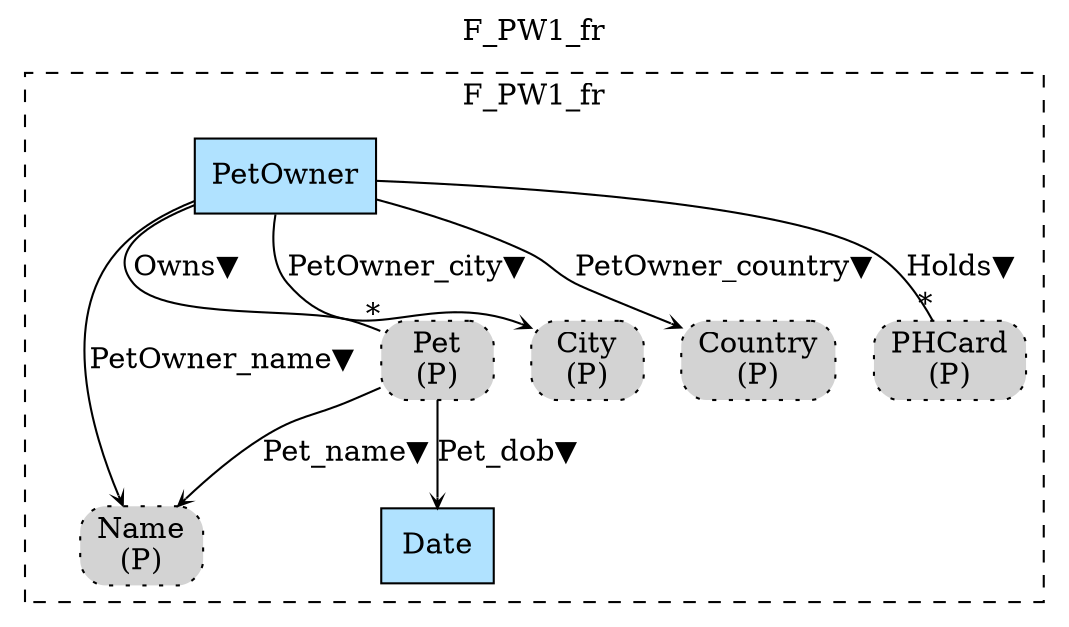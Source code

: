 digraph {graph[label=F_PW1_fr,labelloc=tl,labelfontsize=12];
subgraph cluster_F_PW1_fr{style=dashed;label=F_PW1_fr;
"PName"[shape=box,fillcolor=lightgray,style ="rounded,filled,dotted",label=<Name<br/>(P)>];
"PPet"[shape=box,fillcolor=lightgray,style ="rounded,filled,dotted",label=<Pet<br/>(P)>];
"Date"[shape=record,fillcolor=lightskyblue1,style = filled,label="Date"];
"PetOwner"[shape=record,fillcolor=lightskyblue1,style = filled,label="PetOwner"];
"PCity"[shape=box,fillcolor=lightgray,style ="rounded,filled,dotted",label=<City<br/>(P)>];
"PCountry"[shape=box,fillcolor=lightgray,style ="rounded,filled,dotted",label=<Country<br/>(P)>];
"PPHCard"[shape=box,fillcolor=lightgray,style ="rounded,filled,dotted",label=<PHCard<br/>(P)>];

"PPet"->"PName"[label="Pet_name▼",arrowhead=vee,headlabel="",arrowsize=.5];
"PetOwner"->"PName"[label="PetOwner_name▼",arrowhead=vee,headlabel="",arrowsize=.5];
"PPet"->"Date"[label="Pet_dob▼",arrowhead=vee,headlabel="",arrowsize=.5];
"PetOwner"->"PPet"[label="Owns▼",dir=none,taillabel="",headlabel="*"];
"PetOwner"->"PCity"[label="PetOwner_city▼",arrowhead=vee,headlabel="",arrowsize=.5];
"PetOwner"->"PCountry"[label="PetOwner_country▼",arrowhead=vee,headlabel="",arrowsize=.5];
"PetOwner"->"PPHCard"[label="Holds▼",dir=none,taillabel="",headlabel="*"];

}





}